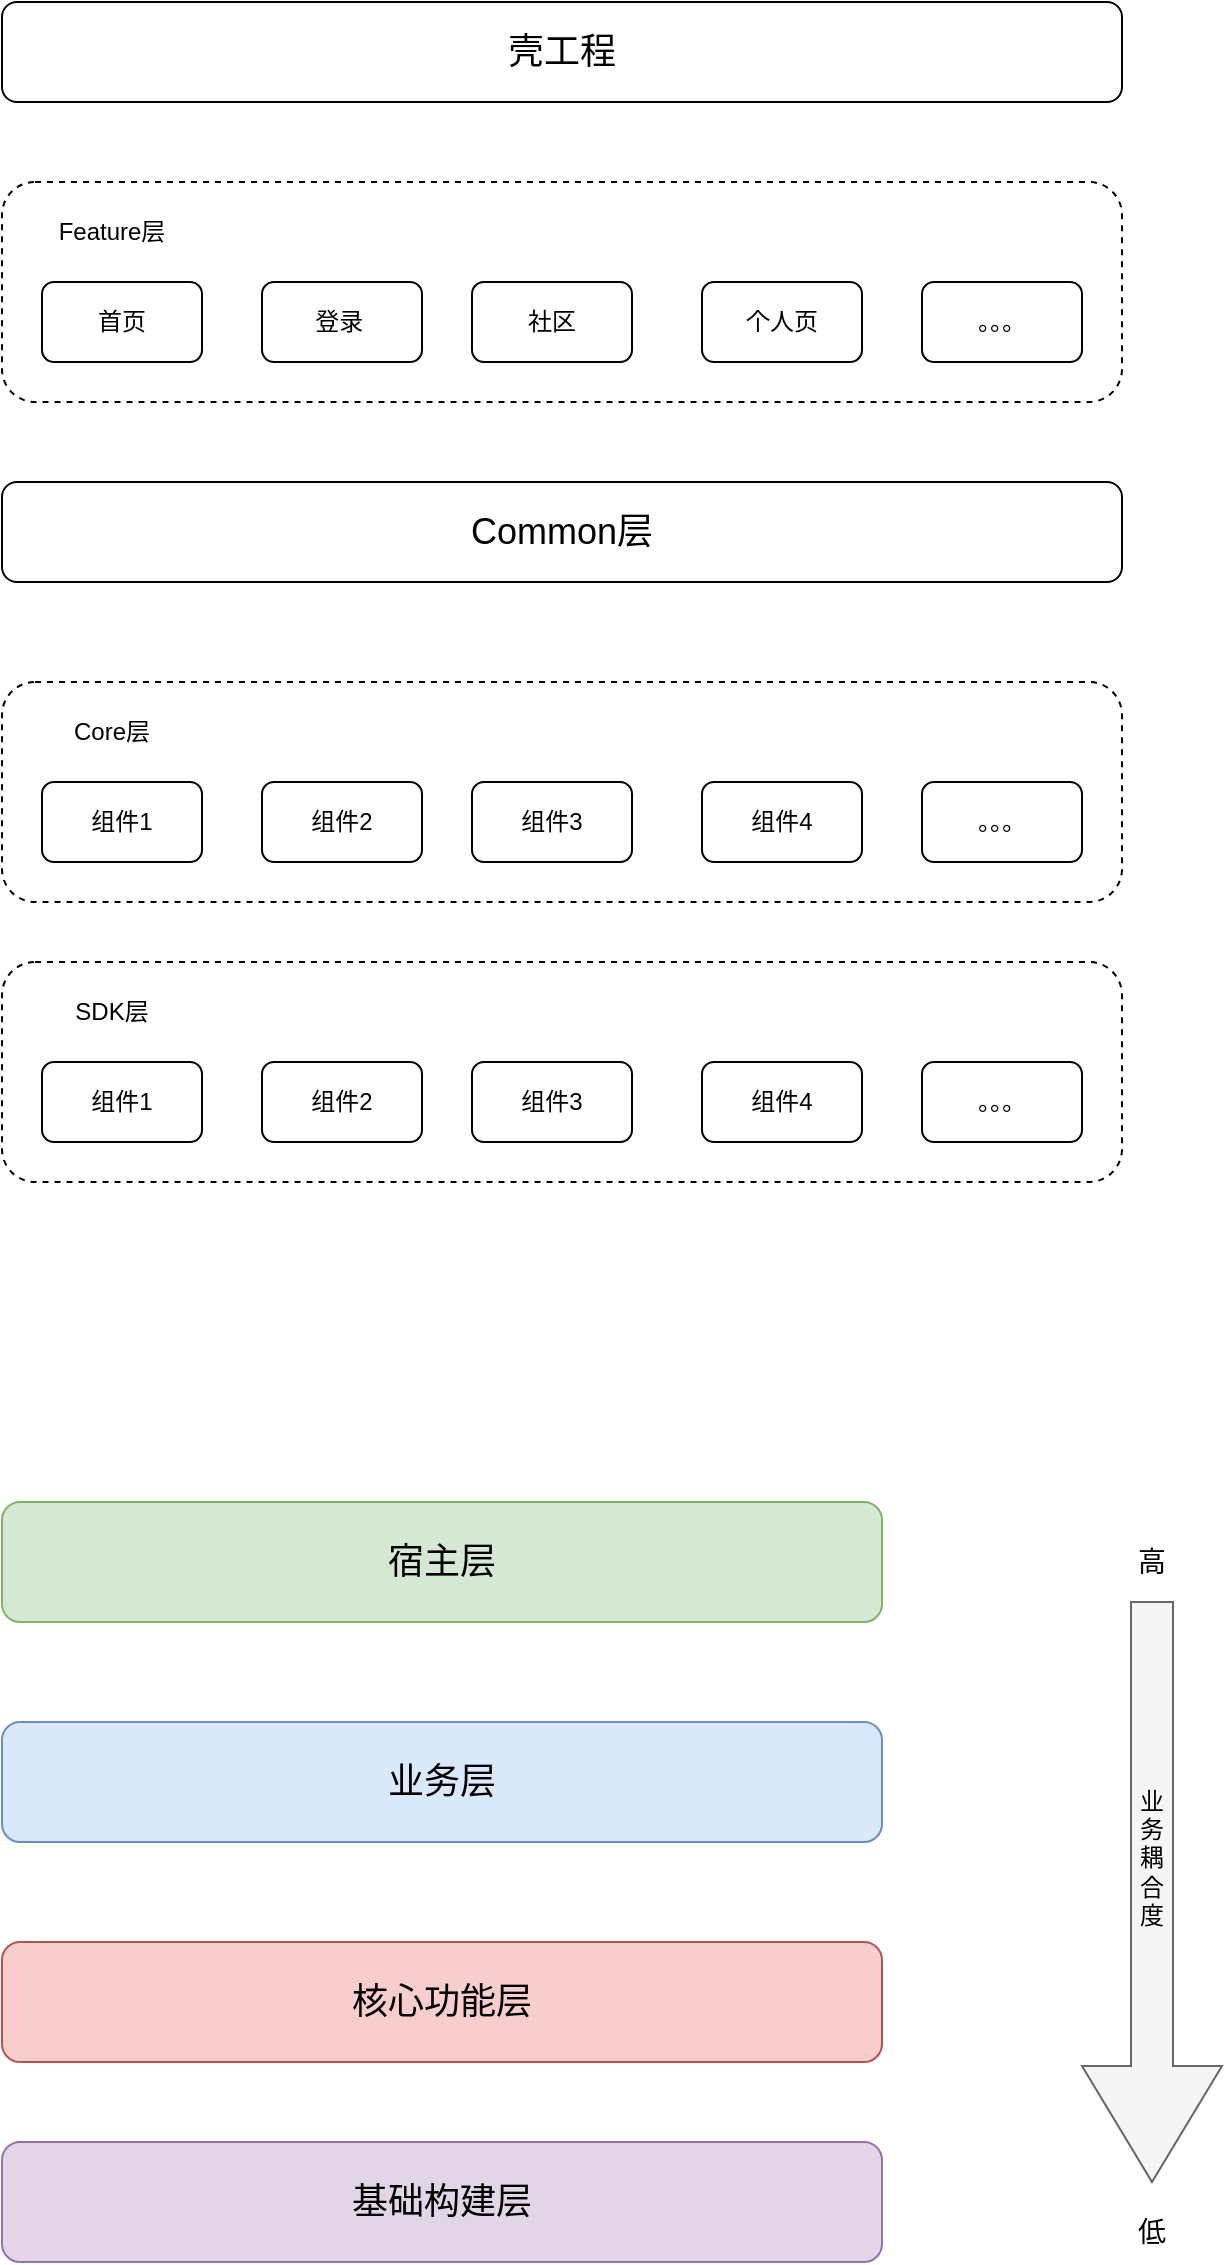 <mxfile version="21.6.6" type="device">
  <diagram name="第 1 页" id="tGiW0IwTlWx8XC-SathJ">
    <mxGraphModel dx="2074" dy="976" grid="1" gridSize="10" guides="1" tooltips="1" connect="1" arrows="1" fold="1" page="1" pageScale="1" pageWidth="827" pageHeight="1169" math="0" shadow="0">
      <root>
        <mxCell id="0" />
        <mxCell id="1" parent="0" />
        <mxCell id="PYFgxR8_Ji3OnYc3uVfV-2" value="&lt;font style=&quot;font-size: 18px;&quot;&gt;壳工程&lt;/font&gt;" style="rounded=1;whiteSpace=wrap;html=1;" vertex="1" parent="1">
          <mxGeometry x="120" y="80" width="560" height="50" as="geometry" />
        </mxCell>
        <mxCell id="PYFgxR8_Ji3OnYc3uVfV-3" value="" style="rounded=1;whiteSpace=wrap;html=1;dashed=1;" vertex="1" parent="1">
          <mxGeometry x="120" y="170" width="560" height="110" as="geometry" />
        </mxCell>
        <mxCell id="PYFgxR8_Ji3OnYc3uVfV-4" value="首页" style="rounded=1;whiteSpace=wrap;html=1;" vertex="1" parent="1">
          <mxGeometry x="140" y="220" width="80" height="40" as="geometry" />
        </mxCell>
        <mxCell id="PYFgxR8_Ji3OnYc3uVfV-5" value="登录&lt;span style=&quot;white-space: pre;&quot;&gt;&#x9;&lt;/span&gt;" style="rounded=1;whiteSpace=wrap;html=1;" vertex="1" parent="1">
          <mxGeometry x="250" y="220" width="80" height="40" as="geometry" />
        </mxCell>
        <mxCell id="PYFgxR8_Ji3OnYc3uVfV-6" value="社区" style="rounded=1;whiteSpace=wrap;html=1;" vertex="1" parent="1">
          <mxGeometry x="355" y="220" width="80" height="40" as="geometry" />
        </mxCell>
        <mxCell id="PYFgxR8_Ji3OnYc3uVfV-7" value="个人页" style="rounded=1;whiteSpace=wrap;html=1;" vertex="1" parent="1">
          <mxGeometry x="470" y="220" width="80" height="40" as="geometry" />
        </mxCell>
        <mxCell id="PYFgxR8_Ji3OnYc3uVfV-8" value="。。。" style="rounded=1;whiteSpace=wrap;html=1;" vertex="1" parent="1">
          <mxGeometry x="580" y="220" width="80" height="40" as="geometry" />
        </mxCell>
        <mxCell id="PYFgxR8_Ji3OnYc3uVfV-11" value="Feature层" style="text;html=1;strokeColor=none;fillColor=none;align=center;verticalAlign=middle;whiteSpace=wrap;rounded=0;" vertex="1" parent="1">
          <mxGeometry x="130" y="180" width="90" height="30" as="geometry" />
        </mxCell>
        <mxCell id="PYFgxR8_Ji3OnYc3uVfV-12" value="" style="rounded=1;whiteSpace=wrap;html=1;dashed=1;" vertex="1" parent="1">
          <mxGeometry x="120" y="420" width="560" height="110" as="geometry" />
        </mxCell>
        <mxCell id="PYFgxR8_Ji3OnYc3uVfV-13" value="组件1" style="rounded=1;whiteSpace=wrap;html=1;" vertex="1" parent="1">
          <mxGeometry x="140" y="470" width="80" height="40" as="geometry" />
        </mxCell>
        <mxCell id="PYFgxR8_Ji3OnYc3uVfV-14" value="组件2" style="rounded=1;whiteSpace=wrap;html=1;" vertex="1" parent="1">
          <mxGeometry x="250" y="470" width="80" height="40" as="geometry" />
        </mxCell>
        <mxCell id="PYFgxR8_Ji3OnYc3uVfV-15" value="组件3" style="rounded=1;whiteSpace=wrap;html=1;" vertex="1" parent="1">
          <mxGeometry x="355" y="470" width="80" height="40" as="geometry" />
        </mxCell>
        <mxCell id="PYFgxR8_Ji3OnYc3uVfV-16" value="组件4" style="rounded=1;whiteSpace=wrap;html=1;" vertex="1" parent="1">
          <mxGeometry x="470" y="470" width="80" height="40" as="geometry" />
        </mxCell>
        <mxCell id="PYFgxR8_Ji3OnYc3uVfV-17" value="。。。" style="rounded=1;whiteSpace=wrap;html=1;" vertex="1" parent="1">
          <mxGeometry x="580" y="470" width="80" height="40" as="geometry" />
        </mxCell>
        <mxCell id="PYFgxR8_Ji3OnYc3uVfV-18" value="Core层" style="text;html=1;strokeColor=none;fillColor=none;align=center;verticalAlign=middle;whiteSpace=wrap;rounded=0;" vertex="1" parent="1">
          <mxGeometry x="130" y="430" width="90" height="30" as="geometry" />
        </mxCell>
        <mxCell id="PYFgxR8_Ji3OnYc3uVfV-19" value="" style="rounded=1;whiteSpace=wrap;html=1;dashed=1;" vertex="1" parent="1">
          <mxGeometry x="120" y="560" width="560" height="110" as="geometry" />
        </mxCell>
        <mxCell id="PYFgxR8_Ji3OnYc3uVfV-20" value="组件1" style="rounded=1;whiteSpace=wrap;html=1;" vertex="1" parent="1">
          <mxGeometry x="140" y="610" width="80" height="40" as="geometry" />
        </mxCell>
        <mxCell id="PYFgxR8_Ji3OnYc3uVfV-21" value="组件2" style="rounded=1;whiteSpace=wrap;html=1;" vertex="1" parent="1">
          <mxGeometry x="250" y="610" width="80" height="40" as="geometry" />
        </mxCell>
        <mxCell id="PYFgxR8_Ji3OnYc3uVfV-22" value="组件3" style="rounded=1;whiteSpace=wrap;html=1;" vertex="1" parent="1">
          <mxGeometry x="355" y="610" width="80" height="40" as="geometry" />
        </mxCell>
        <mxCell id="PYFgxR8_Ji3OnYc3uVfV-23" value="组件4" style="rounded=1;whiteSpace=wrap;html=1;" vertex="1" parent="1">
          <mxGeometry x="470" y="610" width="80" height="40" as="geometry" />
        </mxCell>
        <mxCell id="PYFgxR8_Ji3OnYc3uVfV-24" value="。。。" style="rounded=1;whiteSpace=wrap;html=1;" vertex="1" parent="1">
          <mxGeometry x="580" y="610" width="80" height="40" as="geometry" />
        </mxCell>
        <mxCell id="PYFgxR8_Ji3OnYc3uVfV-25" value="SDK层" style="text;html=1;strokeColor=none;fillColor=none;align=center;verticalAlign=middle;whiteSpace=wrap;rounded=0;" vertex="1" parent="1">
          <mxGeometry x="130" y="570" width="90" height="30" as="geometry" />
        </mxCell>
        <mxCell id="PYFgxR8_Ji3OnYc3uVfV-26" value="&lt;font style=&quot;font-size: 18px;&quot;&gt;Common层&lt;/font&gt;" style="rounded=1;whiteSpace=wrap;html=1;" vertex="1" parent="1">
          <mxGeometry x="120" y="320" width="560" height="50" as="geometry" />
        </mxCell>
        <mxCell id="PYFgxR8_Ji3OnYc3uVfV-65" value="&lt;font style=&quot;font-size: 18px;&quot;&gt;宿主层&lt;/font&gt;" style="rounded=1;whiteSpace=wrap;html=1;fillColor=#d5e8d4;strokeColor=#82b366;" vertex="1" parent="1">
          <mxGeometry x="120" y="830" width="440" height="60" as="geometry" />
        </mxCell>
        <mxCell id="PYFgxR8_Ji3OnYc3uVfV-66" value="&lt;font style=&quot;font-size: 18px;&quot;&gt;业务层&lt;/font&gt;" style="rounded=1;whiteSpace=wrap;html=1;fillColor=#dae8fc;strokeColor=#6c8ebf;" vertex="1" parent="1">
          <mxGeometry x="120" y="940" width="440" height="60" as="geometry" />
        </mxCell>
        <mxCell id="PYFgxR8_Ji3OnYc3uVfV-67" value="&lt;font style=&quot;font-size: 18px;&quot;&gt;核心功能层&lt;/font&gt;" style="rounded=1;whiteSpace=wrap;html=1;fillColor=#f8cecc;strokeColor=#b85450;" vertex="1" parent="1">
          <mxGeometry x="120" y="1050" width="440" height="60" as="geometry" />
        </mxCell>
        <mxCell id="PYFgxR8_Ji3OnYc3uVfV-68" value="&lt;span style=&quot;font-size: 18px;&quot;&gt;基础构建层&lt;/span&gt;" style="rounded=1;whiteSpace=wrap;html=1;fillColor=#e1d5e7;strokeColor=#9673a6;" vertex="1" parent="1">
          <mxGeometry x="120" y="1150" width="440" height="60" as="geometry" />
        </mxCell>
        <mxCell id="PYFgxR8_Ji3OnYc3uVfV-74" value="" style="shape=singleArrow;direction=south;whiteSpace=wrap;html=1;fillColor=#f5f5f5;fontColor=#333333;strokeColor=#666666;" vertex="1" parent="1">
          <mxGeometry x="660" y="880" width="70" height="290" as="geometry" />
        </mxCell>
        <mxCell id="PYFgxR8_Ji3OnYc3uVfV-75" value="业&lt;br&gt;务&lt;br&gt;耦&lt;br&gt;合&lt;br&gt;度" style="text;html=1;strokeColor=none;fillColor=none;align=center;verticalAlign=middle;whiteSpace=wrap;rounded=0;" vertex="1" parent="1">
          <mxGeometry x="665" y="985" width="60" height="45" as="geometry" />
        </mxCell>
        <mxCell id="PYFgxR8_Ji3OnYc3uVfV-76" value="&lt;font style=&quot;font-size: 14px;&quot;&gt;高&lt;/font&gt;" style="text;html=1;strokeColor=none;fillColor=none;align=center;verticalAlign=middle;whiteSpace=wrap;rounded=0;" vertex="1" parent="1">
          <mxGeometry x="665" y="845" width="60" height="30" as="geometry" />
        </mxCell>
        <mxCell id="PYFgxR8_Ji3OnYc3uVfV-77" value="&lt;font style=&quot;font-size: 14px;&quot;&gt;低&lt;/font&gt;" style="text;html=1;strokeColor=none;fillColor=none;align=center;verticalAlign=middle;whiteSpace=wrap;rounded=0;" vertex="1" parent="1">
          <mxGeometry x="665" y="1180" width="60" height="30" as="geometry" />
        </mxCell>
      </root>
    </mxGraphModel>
  </diagram>
</mxfile>
